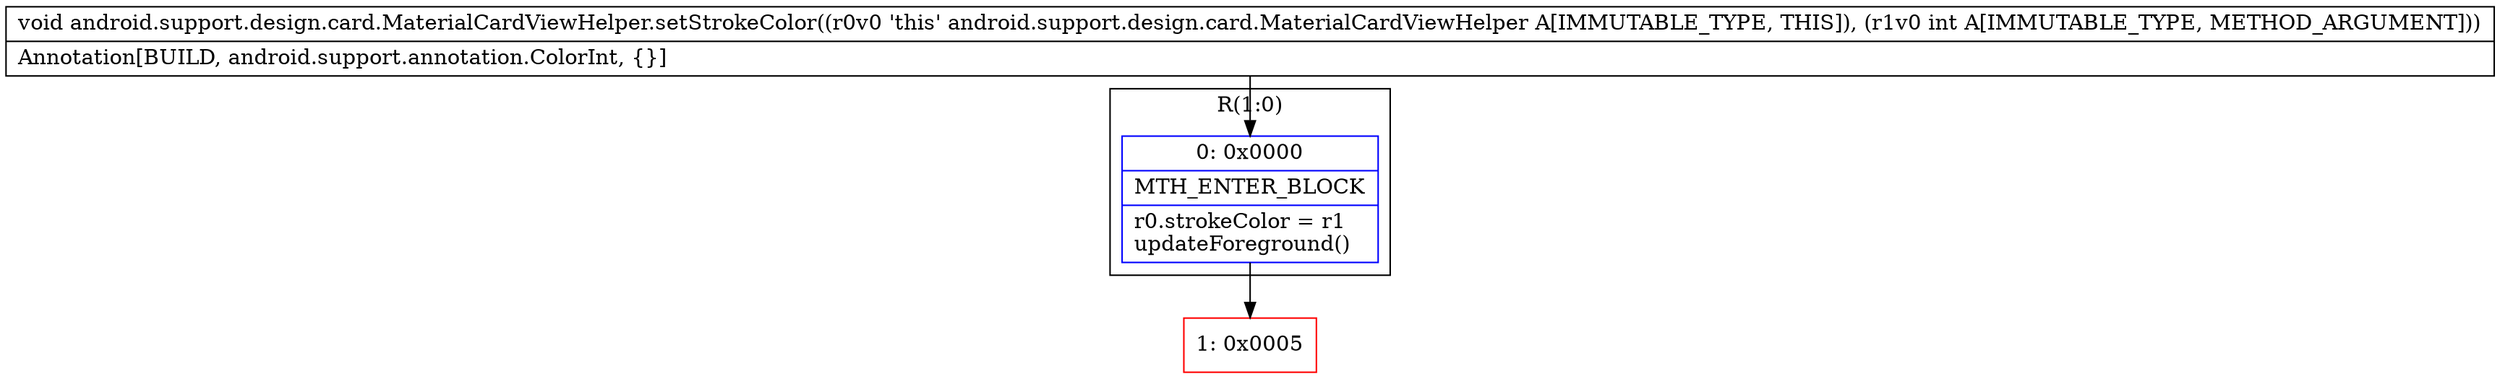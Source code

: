 digraph "CFG forandroid.support.design.card.MaterialCardViewHelper.setStrokeColor(I)V" {
subgraph cluster_Region_62094829 {
label = "R(1:0)";
node [shape=record,color=blue];
Node_0 [shape=record,label="{0\:\ 0x0000|MTH_ENTER_BLOCK\l|r0.strokeColor = r1\lupdateForeground()\l}"];
}
Node_1 [shape=record,color=red,label="{1\:\ 0x0005}"];
MethodNode[shape=record,label="{void android.support.design.card.MaterialCardViewHelper.setStrokeColor((r0v0 'this' android.support.design.card.MaterialCardViewHelper A[IMMUTABLE_TYPE, THIS]), (r1v0 int A[IMMUTABLE_TYPE, METHOD_ARGUMENT]))  | Annotation[BUILD, android.support.annotation.ColorInt, \{\}]\l}"];
MethodNode -> Node_0;
Node_0 -> Node_1;
}

